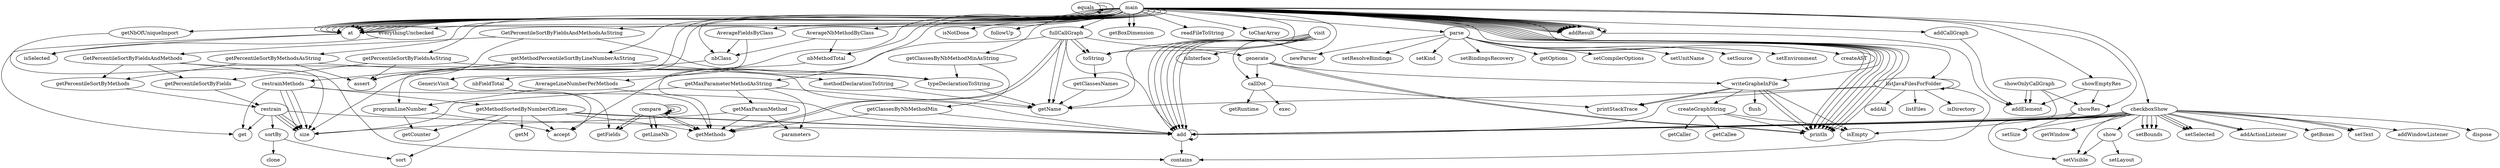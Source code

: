 digraph{
equals -> equals;
equals -> equals;
createGraphString -> isEmpty;
createGraphString -> println;
createGraphString -> getCaller;
createGraphString -> getCallee;
writeGrapheInFile -> createGraphString;
writeGrapheInFile -> isEmpty;
writeGrapheInFile -> println;
writeGrapheInFile -> printStackTrace;
writeGrapheInFile -> printStackTrace;
writeGrapheInFile -> println;
writeGrapheInFile -> flush;
callDot -> getRuntime;
callDot -> exec;
callDot -> printStackTrace;
generate -> println;
generate -> writeGrapheInFile;
generate -> println;
generate -> callDot;
main -> println;
main -> println;
main -> println;
main -> writeGrapheInFile;
main -> println;
main -> callDot;
add -> contains;
add -> add;
compare -> compare;
compare -> getLineNb;
compare -> getLineNb;
visit -> isInterface;
visit -> add;
visit -> add;
visit -> add;
visit -> toString;
visit -> getName;
nbClass -> size;
getClassesNames -> getName;
programLineNumber -> accept;
programLineNumber -> getCounter;
nbMethodTotal -> getMethods;
getNbOfUniqueImport -> size;
AverageNbMethodByClass -> nbMethodTotal;
AverageNbMethodByClass -> nbClass;
AverageLineNumberPerMethods -> getMethods;
AverageLineNumberPerMethods -> programLineNumber;
AverageFieldsByClass -> nbFieldTotal;
AverageFieldsByClass -> nbClass;
nbFieldTotal -> getFields;
getPercentileSortByMethodsAsString -> assert;
getPercentileSortByMethodsAsString -> typeDeclarationToString;
getPercentileSortByMethodsAsString -> getPercentileSortByMethods;
getPercentileSortByFieldsAsString -> assert;
getPercentileSortByFieldsAsString -> typeDeclarationToString;
getPercentileSortByFieldsAsString -> getPercentileSortByFields;
getPercentileSortByMethods -> restrain;
getPercentileSortByFields -> restrain;
restrain -> sortBy;
restrain -> size;
restrain -> size;
restrain -> size;
restrain -> add;
restrain -> get;
sortBy -> clone;
sortBy -> sort;
typeDeclarationToString -> getName;
GetPercentileSortByFieldsAndMethodsAsString -> assert;
GetPercentileSortByFieldsAndMethodsAsString -> typeDeclarationToString;
GetPercentileSortByFieldsAndMethodsAsString -> GetPercentileSortByFieldsAndMethods;
GetPercentileSortByFieldsAndMethods -> getPercentileSortByMethods;
GetPercentileSortByFieldsAndMethods -> getPercentileSortByFields;
GetPercentileSortByFieldsAndMethods -> contains;
GetPercentileSortByFieldsAndMethods -> add;
getClassesByNbMethodMinAsString -> typeDeclarationToString;
getClassesByNbMethodMinAsString -> getClassesByNbMethodMin;
getClassesByNbMethodMin -> getMethods;
getClassesByNbMethodMin -> add;
getMethodPercentileSortByLineNumberAsString -> assert;
getMethodPercentileSortByLineNumberAsString -> methodDeclarationToString;
getMethodPercentileSortByLineNumberAsString -> restrainMethods;
restrainMethods -> getMethodSortedByNumberOfLines;
restrainMethods -> size;
restrainMethods -> size;
restrainMethods -> size;
restrainMethods -> add;
restrainMethods -> get;
getMethodSortedByNumberOfLines -> getMethods;
getMethodSortedByNumberOfLines -> accept;
getMethodSortedByNumberOfLines -> add;
getMethodSortedByNumberOfLines -> getCounter;
getMethodSortedByNumberOfLines -> sort;
getMethodSortedByNumberOfLines -> add;
getMethodSortedByNumberOfLines -> getM;
methodDeclarationToString -> getName;
getMaxParameterMethodAsString -> getMaxParamMethod;
getMaxParameterMethodAsString -> size;
getMaxParameterMethodAsString -> parameters;
getMaxParameterMethodAsString -> getName;
getMaxParamMethod -> getMethods;
getMaxParamMethod -> size;
getMaxParamMethod -> parameters;
fullCallGraph -> getMethods;
fullCallGraph -> accept;
fullCallGraph -> getMethods;
fullCallGraph -> toString;
fullCallGraph -> getName;
fullCallGraph -> toString;
fullCallGraph -> getName;
fullCallGraph -> add;
fullCallGraph -> generate;
toString -> getClassesNames;
visit -> add;
visit -> add;
main -> listJavaFilesForFolder;
main -> checkboxShow;
main -> isNotDone;
main -> println;
main -> followUp;
main -> println;
main -> everythingUnchecked;
main -> showEmptyRes;
main -> getBoxDimension;
main -> println;
main -> readFileToString;
main -> parse;
main -> toCharArray;
main -> GenericVisit;
main -> println;
main -> toString;
main -> at;
main -> addResult;
main -> nbClass;
main -> at;
main -> addResult;
main -> programLineNumber;
main -> at;
main -> addResult;
main -> nbMethodTotal;
main -> at;
main -> addResult;
main -> getNbOfUniqueImport;
main -> at;
main -> addResult;
main -> AverageNbMethodByClass;
main -> at;
main -> addResult;
main -> AverageLineNumberPerMethods;
main -> at;
main -> addResult;
main -> AverageFieldsByClass;
main -> at;
main -> addResult;
main -> getPercentileSortByMethodsAsString;
main -> at;
main -> addResult;
main -> getPercentileSortByFieldsAsString;
main -> at;
main -> addResult;
main -> GetPercentileSortByFieldsAndMethodsAsString;
main -> at;
main -> addResult;
main -> getClassesByNbMethodMinAsString;
main -> at;
main -> addResult;
main -> getMethodPercentileSortByLineNumberAsString;
main -> at;
main -> addResult;
main -> getMaxParameterMethodAsString;
main -> at;
main -> addCallGraph;
main -> showRes;
main -> getBoxDimension;
main -> at;
main -> fullCallGraph;
listJavaFilesForFolder -> listFiles;
listJavaFilesForFolder -> isDirectory;
listJavaFilesForFolder -> addAll;
listJavaFilesForFolder -> listJavaFilesForFolder;
listJavaFilesForFolder -> contains;
listJavaFilesForFolder -> getName;
listJavaFilesForFolder -> add;
parse -> newParser;
parse -> setResolveBindings;
parse -> setKind;
parse -> setBindingsRecovery;
parse -> getOptions;
parse -> setCompilerOptions;
parse -> setUnitName;
parse -> setEnvironment;
parse -> setSource;
parse -> createAST;
GenericVisit -> accept;
compare -> compare;
compare -> getMethods;
compare -> getMethods;
compare -> compare;
compare -> getFields;
compare -> getFields;
visit -> add;
showRes -> setSize;
showRes -> add;
showRes -> setVisible;
showEmptyRes -> addElement;
showEmptyRes -> showRes;
showOnlyCallGraph -> isEmpty;
showOnlyCallGraph -> addElement;
showOnlyCallGraph -> addElement;
showOnlyCallGraph -> showRes;
addCallGraph -> addElement;
addResult -> addElement;
checkboxShow -> setBounds;
checkboxShow -> add;
checkboxShow -> add;
checkboxShow -> setBounds;
checkboxShow -> setSelected;
checkboxShow -> addActionListener;
checkboxShow -> getBoxes;
checkboxShow -> setSelected;
checkboxShow -> setText;
checkboxShow -> setText;
checkboxShow -> add;
checkboxShow -> setBounds;
checkboxShow -> setSelected;
checkboxShow -> add;
checkboxShow -> add;
checkboxShow -> addActionListener;
checkboxShow -> setVisible;
checkboxShow -> setBounds;
checkboxShow -> add;
checkboxShow -> setSize;
checkboxShow -> addWindowListener;
checkboxShow -> dispose;
checkboxShow -> getWindow;
checkboxShow -> show;
show -> setLayout;
show -> setVisible;
at -> isSelected;
at -> get;
everythingUnchecked -> isSelected;

 }
